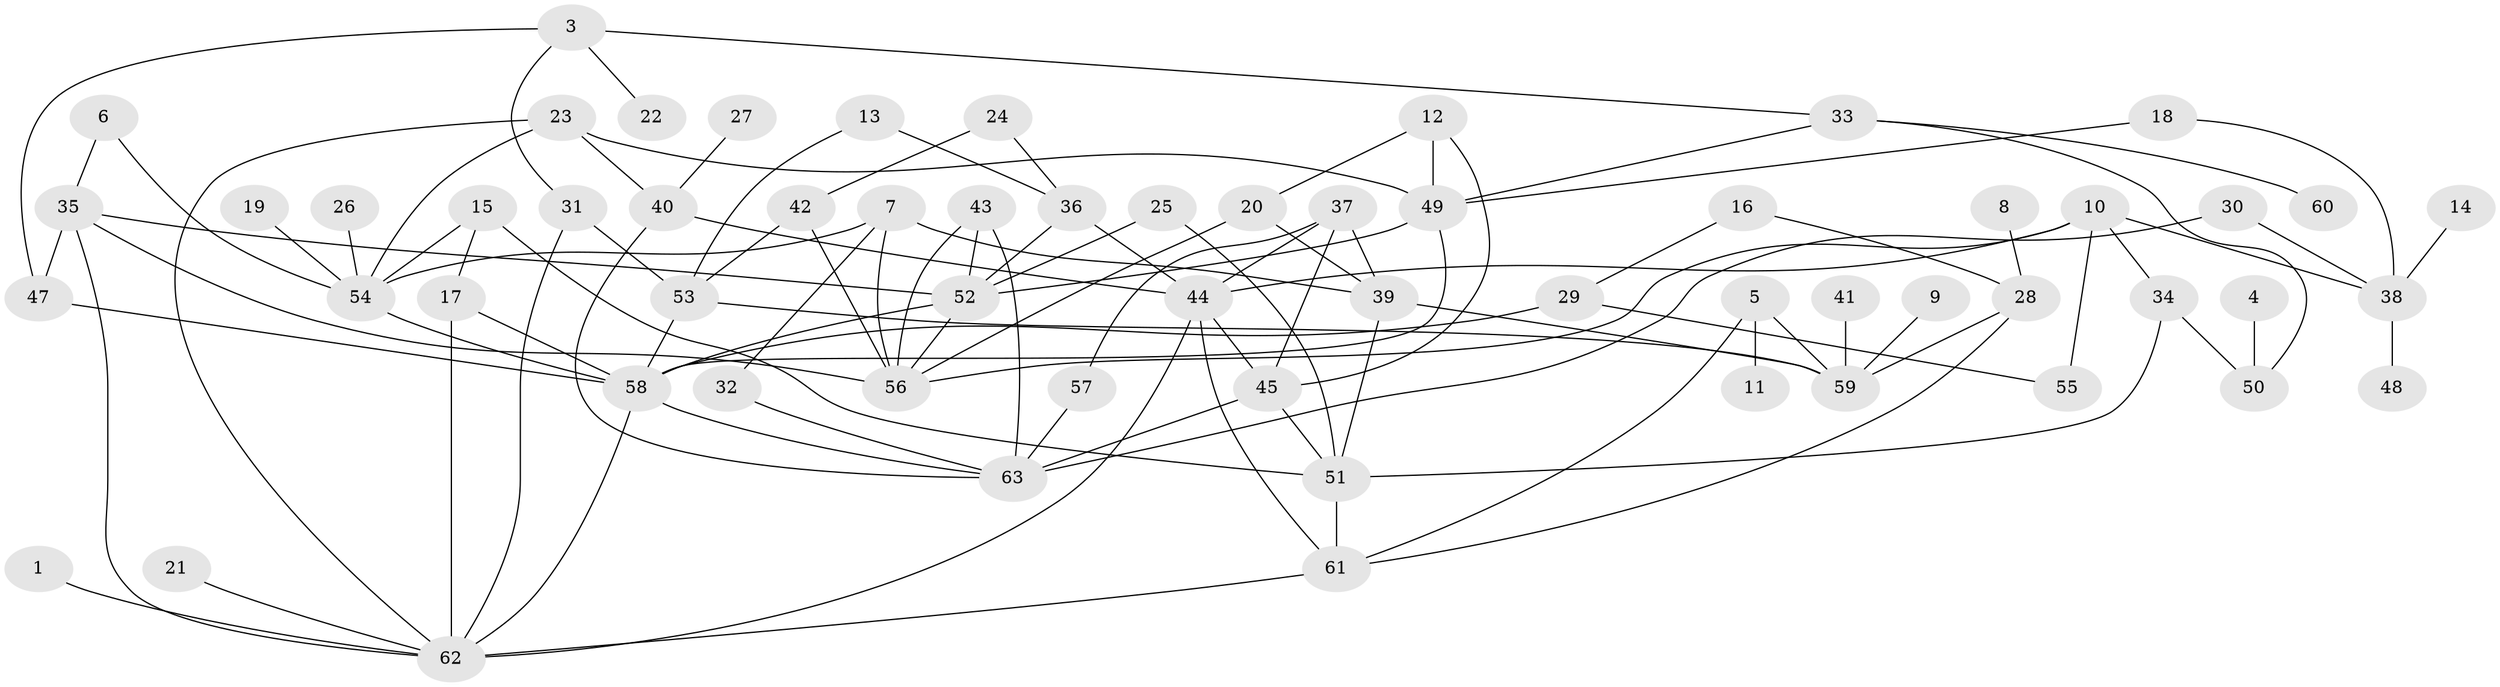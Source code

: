 // original degree distribution, {1: 0.224, 5: 0.096, 0: 0.008, 3: 0.208, 2: 0.264, 4: 0.184, 6: 0.008, 8: 0.008}
// Generated by graph-tools (version 1.1) at 2025/25/03/09/25 03:25:20]
// undirected, 61 vertices, 104 edges
graph export_dot {
graph [start="1"]
  node [color=gray90,style=filled];
  1;
  3;
  4;
  5;
  6;
  7;
  8;
  9;
  10;
  11;
  12;
  13;
  14;
  15;
  16;
  17;
  18;
  19;
  20;
  21;
  22;
  23;
  24;
  25;
  26;
  27;
  28;
  29;
  30;
  31;
  32;
  33;
  34;
  35;
  36;
  37;
  38;
  39;
  40;
  41;
  42;
  43;
  44;
  45;
  47;
  48;
  49;
  50;
  51;
  52;
  53;
  54;
  55;
  56;
  57;
  58;
  59;
  60;
  61;
  62;
  63;
  1 -- 62 [weight=1.0];
  3 -- 22 [weight=1.0];
  3 -- 31 [weight=1.0];
  3 -- 33 [weight=1.0];
  3 -- 47 [weight=1.0];
  4 -- 50 [weight=1.0];
  5 -- 11 [weight=1.0];
  5 -- 59 [weight=2.0];
  5 -- 61 [weight=1.0];
  6 -- 35 [weight=1.0];
  6 -- 54 [weight=1.0];
  7 -- 32 [weight=1.0];
  7 -- 39 [weight=1.0];
  7 -- 54 [weight=1.0];
  7 -- 56 [weight=1.0];
  8 -- 28 [weight=1.0];
  9 -- 59 [weight=1.0];
  10 -- 34 [weight=1.0];
  10 -- 38 [weight=1.0];
  10 -- 44 [weight=1.0];
  10 -- 55 [weight=1.0];
  10 -- 56 [weight=1.0];
  12 -- 20 [weight=1.0];
  12 -- 45 [weight=1.0];
  12 -- 49 [weight=1.0];
  13 -- 36 [weight=1.0];
  13 -- 53 [weight=1.0];
  14 -- 38 [weight=1.0];
  15 -- 17 [weight=1.0];
  15 -- 51 [weight=1.0];
  15 -- 54 [weight=1.0];
  16 -- 28 [weight=1.0];
  16 -- 29 [weight=1.0];
  17 -- 58 [weight=1.0];
  17 -- 62 [weight=1.0];
  18 -- 38 [weight=1.0];
  18 -- 49 [weight=1.0];
  19 -- 54 [weight=1.0];
  20 -- 39 [weight=1.0];
  20 -- 56 [weight=1.0];
  21 -- 62 [weight=1.0];
  23 -- 40 [weight=1.0];
  23 -- 49 [weight=1.0];
  23 -- 54 [weight=1.0];
  23 -- 62 [weight=1.0];
  24 -- 36 [weight=1.0];
  24 -- 42 [weight=1.0];
  25 -- 51 [weight=1.0];
  25 -- 52 [weight=1.0];
  26 -- 54 [weight=1.0];
  27 -- 40 [weight=1.0];
  28 -- 59 [weight=1.0];
  28 -- 61 [weight=1.0];
  29 -- 55 [weight=1.0];
  29 -- 58 [weight=1.0];
  30 -- 38 [weight=1.0];
  30 -- 63 [weight=1.0];
  31 -- 53 [weight=1.0];
  31 -- 62 [weight=1.0];
  32 -- 63 [weight=1.0];
  33 -- 49 [weight=1.0];
  33 -- 50 [weight=1.0];
  33 -- 60 [weight=1.0];
  34 -- 50 [weight=1.0];
  34 -- 51 [weight=1.0];
  35 -- 47 [weight=1.0];
  35 -- 52 [weight=1.0];
  35 -- 56 [weight=1.0];
  35 -- 62 [weight=1.0];
  36 -- 44 [weight=1.0];
  36 -- 52 [weight=1.0];
  37 -- 39 [weight=1.0];
  37 -- 44 [weight=2.0];
  37 -- 45 [weight=1.0];
  37 -- 57 [weight=1.0];
  38 -- 48 [weight=1.0];
  39 -- 51 [weight=1.0];
  39 -- 59 [weight=1.0];
  40 -- 44 [weight=1.0];
  40 -- 63 [weight=1.0];
  41 -- 59 [weight=1.0];
  42 -- 53 [weight=1.0];
  42 -- 56 [weight=1.0];
  43 -- 52 [weight=1.0];
  43 -- 56 [weight=1.0];
  43 -- 63 [weight=1.0];
  44 -- 45 [weight=1.0];
  44 -- 61 [weight=1.0];
  44 -- 62 [weight=1.0];
  45 -- 51 [weight=1.0];
  45 -- 63 [weight=1.0];
  47 -- 58 [weight=1.0];
  49 -- 52 [weight=1.0];
  49 -- 58 [weight=1.0];
  51 -- 61 [weight=1.0];
  52 -- 56 [weight=1.0];
  52 -- 58 [weight=1.0];
  53 -- 58 [weight=1.0];
  53 -- 59 [weight=1.0];
  54 -- 58 [weight=2.0];
  57 -- 63 [weight=1.0];
  58 -- 62 [weight=1.0];
  58 -- 63 [weight=1.0];
  61 -- 62 [weight=1.0];
}
